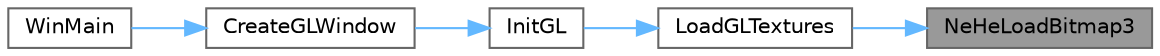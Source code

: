 digraph "NeHeLoadBitmap3"
{
 // LATEX_PDF_SIZE
  bgcolor="transparent";
  edge [fontname=Helvetica,fontsize=10,labelfontname=Helvetica,labelfontsize=10];
  node [fontname=Helvetica,fontsize=10,shape=box,height=0.2,width=0.4];
  rankdir="RL";
  Node1 [label="NeHeLoadBitmap3",height=0.2,width=0.4,color="gray40", fillcolor="grey60", style="filled", fontcolor="black",tooltip="Fonction NeHeLoadBitmap3 : charge un fichier BMP en mémoire pour generer un tableau de trois textures..."];
  Node1 -> Node2 [dir="back",color="steelblue1",style="solid"];
  Node2 [label="LoadGLTextures",height=0.2,width=0.4,color="grey40", fillcolor="white", style="filled",URL="$_lesson07_8c.html#a8dd15539ba90ae3670aa0a9f889d2236",tooltip=" "];
  Node2 -> Node3 [dir="back",color="steelblue1",style="solid"];
  Node3 [label="InitGL",height=0.2,width=0.4,color="grey40", fillcolor="white", style="filled",URL="$_lesson07_8c.html#aa4c387d3f1ebce6d57684b6a10c9b0ae",tooltip="Fonction InitGL : Fin de l'initialisation de la fenêtre Windows gérant OpenGL."];
  Node3 -> Node4 [dir="back",color="steelblue1",style="solid"];
  Node4 [label="CreateGLWindow",height=0.2,width=0.4,color="grey40", fillcolor="white", style="filled",URL="$_lesson07_8c.html#ae5f043c9df9b9e5e0e26d567feeeb1bc",tooltip="Creation of our OpenGL Window."];
  Node4 -> Node5 [dir="back",color="steelblue1",style="solid"];
  Node5 [label="WinMain",height=0.2,width=0.4,color="grey40", fillcolor="white", style="filled",URL="$_lesson07_8c.html#a661c2abc03926acfaeb93b4ae7db4943",tooltip="Creation of our application on Windows System (not console application) *."];
}
